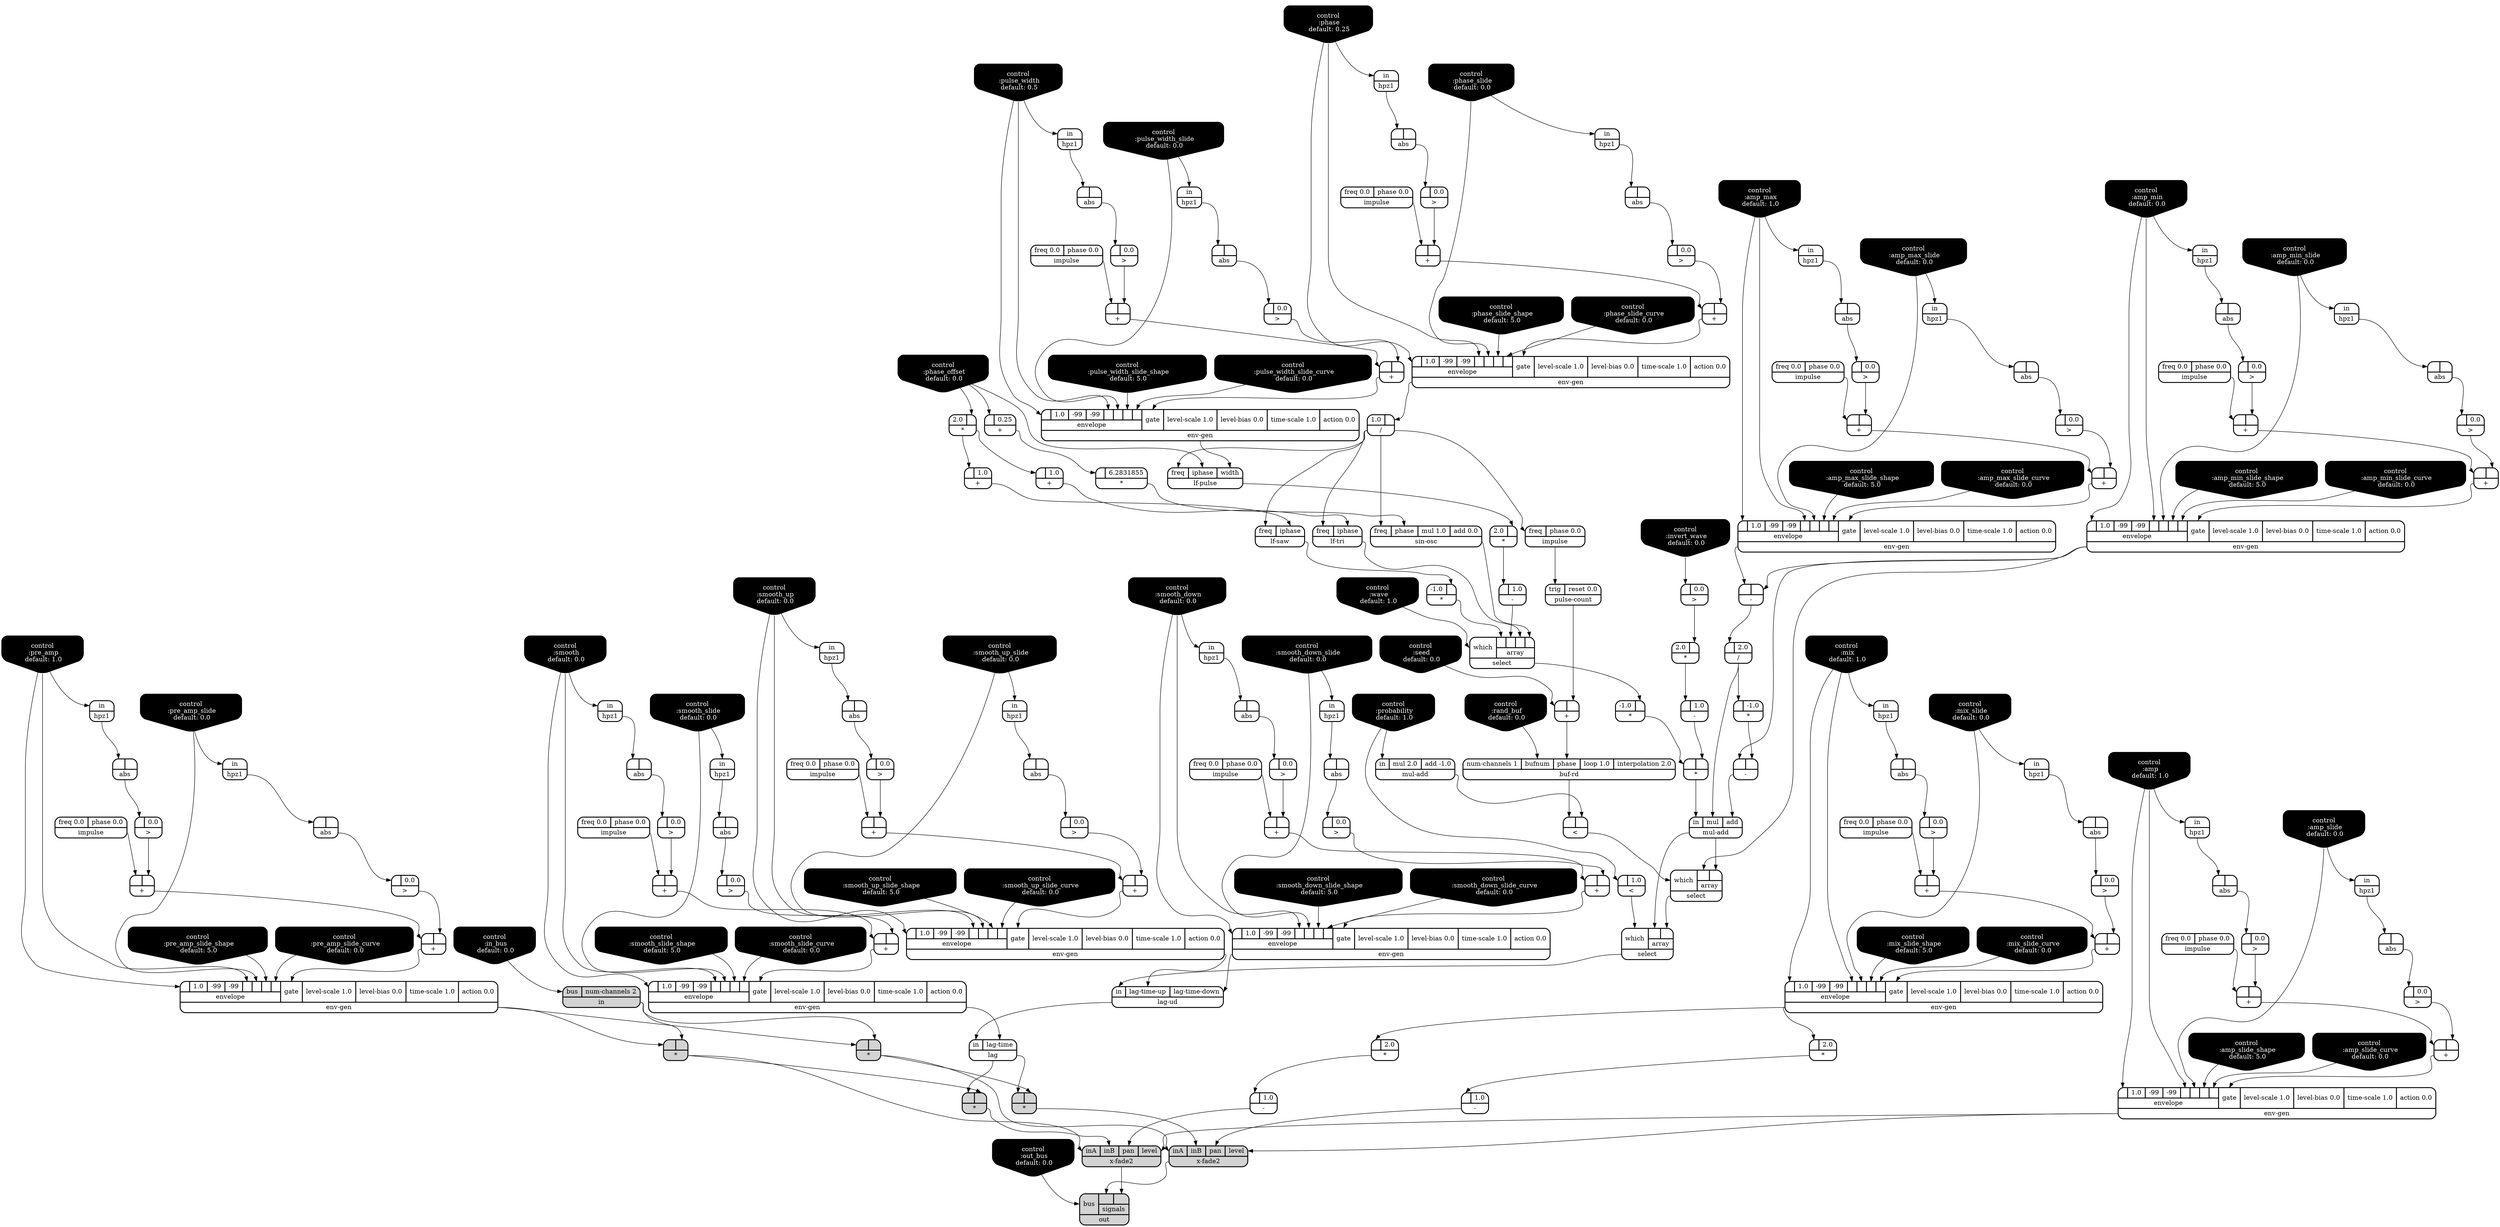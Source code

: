 digraph synthdef {
58 [label = "{{ <a> |<b> 2.0} |<__UG_NAME__>* }" style="bold, rounded" shape=record rankdir=LR];
71 [label = "{{ <a> 2.0|<b> } |<__UG_NAME__>* }" style="bold, rounded" shape=record rankdir=LR];
74 [label = "{{ <a> -1.0|<b> } |<__UG_NAME__>* }" style="bold, rounded" shape=record rankdir=LR];
86 [label = "{{ <a> 2.0|<b> } |<__UG_NAME__>* }" style="bold, rounded" shape=record rankdir=LR];
91 [label = "{{ <a> |<b> 6.2831855} |<__UG_NAME__>* }" style="bold, rounded" shape=record rankdir=LR];
94 [label = "{{ <a> -1.0|<b> } |<__UG_NAME__>* }" style="bold, rounded" shape=record rankdir=LR];
96 [label = "{{ <a> 2.0|<b> } |<__UG_NAME__>* }" style="bold, rounded" shape=record rankdir=LR];
98 [label = "{{ <a> |<b> } |<__UG_NAME__>* }" style="bold, rounded" shape=record rankdir=LR];
121 [label = "{{ <a> |<b> -1.0} |<__UG_NAME__>* }" style="bold, rounded" shape=record rankdir=LR];
138 [label = "{{ <a> |<b> } |<__UG_NAME__>* }" style="filled, bold, rounded"  shape=record rankdir=LR];
177 [label = "{{ <a> |<b> } |<__UG_NAME__>* }" style="filled, bold, rounded"  shape=record rankdir=LR];
189 [label = "{{ <a> |<b> 2.0} |<__UG_NAME__>* }" style="bold, rounded" shape=record rankdir=LR];
191 [label = "{{ <a> |<b> } |<__UG_NAME__>* }" style="filled, bold, rounded"  shape=record rankdir=LR];
192 [label = "{{ <a> |<b> } |<__UG_NAME__>* }" style="filled, bold, rounded"  shape=record rankdir=LR];
52 [label = "{{ <a> |<b> } |<__UG_NAME__>+ }" style="bold, rounded" shape=record rankdir=LR];
56 [label = "{{ <a> |<b> } |<__UG_NAME__>+ }" style="bold, rounded" shape=record rankdir=LR];
64 [label = "{{ <a> |<b> } |<__UG_NAME__>+ }" style="bold, rounded" shape=record rankdir=LR];
68 [label = "{{ <a> |<b> } |<__UG_NAME__>+ }" style="bold, rounded" shape=record rankdir=LR];
72 [label = "{{ <a> |<b> 1.0} |<__UG_NAME__>+ }" style="bold, rounded" shape=record rankdir=LR];
79 [label = "{{ <a> |<b> } |<__UG_NAME__>+ }" style="bold, rounded" shape=record rankdir=LR];
83 [label = "{{ <a> |<b> } |<__UG_NAME__>+ }" style="bold, rounded" shape=record rankdir=LR];
88 [label = "{{ <a> |<b> 1.0} |<__UG_NAME__>+ }" style="bold, rounded" shape=record rankdir=LR];
90 [label = "{{ <a> |<b> 0.25} |<__UG_NAME__>+ }" style="bold, rounded" shape=record rankdir=LR];
103 [label = "{{ <a> |<b> } |<__UG_NAME__>+ }" style="bold, rounded" shape=record rankdir=LR];
107 [label = "{{ <a> |<b> } |<__UG_NAME__>+ }" style="bold, rounded" shape=record rankdir=LR];
113 [label = "{{ <a> |<b> } |<__UG_NAME__>+ }" style="bold, rounded" shape=record rankdir=LR];
117 [label = "{{ <a> |<b> } |<__UG_NAME__>+ }" style="bold, rounded" shape=record rankdir=LR];
131 [label = "{{ <a> |<b> } |<__UG_NAME__>+ }" style="bold, rounded" shape=record rankdir=LR];
135 [label = "{{ <a> |<b> } |<__UG_NAME__>+ }" style="bold, rounded" shape=record rankdir=LR];
142 [label = "{{ <a> |<b> } |<__UG_NAME__>+ }" style="bold, rounded" shape=record rankdir=LR];
152 [label = "{{ <a> |<b> } |<__UG_NAME__>+ }" style="bold, rounded" shape=record rankdir=LR];
156 [label = "{{ <a> |<b> } |<__UG_NAME__>+ }" style="bold, rounded" shape=record rankdir=LR];
162 [label = "{{ <a> |<b> } |<__UG_NAME__>+ }" style="bold, rounded" shape=record rankdir=LR];
166 [label = "{{ <a> |<b> } |<__UG_NAME__>+ }" style="bold, rounded" shape=record rankdir=LR];
170 [label = "{{ <a> |<b> } |<__UG_NAME__>+ }" style="bold, rounded" shape=record rankdir=LR];
174 [label = "{{ <a> |<b> } |<__UG_NAME__>+ }" style="bold, rounded" shape=record rankdir=LR];
182 [label = "{{ <a> |<b> } |<__UG_NAME__>+ }" style="bold, rounded" shape=record rankdir=LR];
186 [label = "{{ <a> |<b> } |<__UG_NAME__>+ }" style="bold, rounded" shape=record rankdir=LR];
59 [label = "{{ <a> |<b> 1.0} |<__UG_NAME__>- }" style="bold, rounded" shape=record rankdir=LR];
87 [label = "{{ <a> |<b> 1.0} |<__UG_NAME__>- }" style="bold, rounded" shape=record rankdir=LR];
97 [label = "{{ <a> |<b> 1.0} |<__UG_NAME__>- }" style="bold, rounded" shape=record rankdir=LR];
119 [label = "{{ <a> |<b> } |<__UG_NAME__>- }" style="bold, rounded" shape=record rankdir=LR];
122 [label = "{{ <a> |<b> } |<__UG_NAME__>- }" style="bold, rounded" shape=record rankdir=LR];
190 [label = "{{ <a> |<b> 1.0} |<__UG_NAME__>- }" style="bold, rounded" shape=record rankdir=LR];
70 [label = "{{ <a> 1.0|<b> } |<__UG_NAME__>/ }" style="bold, rounded" shape=record rankdir=LR];
120 [label = "{{ <a> |<b> 2.0} |<__UG_NAME__>/ }" style="bold, rounded" shape=record rankdir=LR];
139 [label = "{{ <a> |<b> 1.0} |<__UG_NAME__>\< }" style="bold, rounded" shape=record rankdir=LR];
145 [label = "{{ <a> |<b> } |<__UG_NAME__>\< }" style="bold, rounded" shape=record rankdir=LR];
51 [label = "{{ <a> |<b> 0.0} |<__UG_NAME__>\> }" style="bold, rounded" shape=record rankdir=LR];
55 [label = "{{ <a> |<b> 0.0} |<__UG_NAME__>\> }" style="bold, rounded" shape=record rankdir=LR];
63 [label = "{{ <a> |<b> 0.0} |<__UG_NAME__>\> }" style="bold, rounded" shape=record rankdir=LR];
67 [label = "{{ <a> |<b> 0.0} |<__UG_NAME__>\> }" style="bold, rounded" shape=record rankdir=LR];
78 [label = "{{ <a> |<b> 0.0} |<__UG_NAME__>\> }" style="bold, rounded" shape=record rankdir=LR];
82 [label = "{{ <a> |<b> 0.0} |<__UG_NAME__>\> }" style="bold, rounded" shape=record rankdir=LR];
95 [label = "{{ <a> |<b> 0.0} |<__UG_NAME__>\> }" style="bold, rounded" shape=record rankdir=LR];
102 [label = "{{ <a> |<b> 0.0} |<__UG_NAME__>\> }" style="bold, rounded" shape=record rankdir=LR];
106 [label = "{{ <a> |<b> 0.0} |<__UG_NAME__>\> }" style="bold, rounded" shape=record rankdir=LR];
112 [label = "{{ <a> |<b> 0.0} |<__UG_NAME__>\> }" style="bold, rounded" shape=record rankdir=LR];
116 [label = "{{ <a> |<b> 0.0} |<__UG_NAME__>\> }" style="bold, rounded" shape=record rankdir=LR];
126 [label = "{{ <a> |<b> 0.0} |<__UG_NAME__>\> }" style="bold, rounded" shape=record rankdir=LR];
130 [label = "{{ <a> |<b> 0.0} |<__UG_NAME__>\> }" style="bold, rounded" shape=record rankdir=LR];
134 [label = "{{ <a> |<b> 0.0} |<__UG_NAME__>\> }" style="bold, rounded" shape=record rankdir=LR];
151 [label = "{{ <a> |<b> 0.0} |<__UG_NAME__>\> }" style="bold, rounded" shape=record rankdir=LR];
155 [label = "{{ <a> |<b> 0.0} |<__UG_NAME__>\> }" style="bold, rounded" shape=record rankdir=LR];
161 [label = "{{ <a> |<b> 0.0} |<__UG_NAME__>\> }" style="bold, rounded" shape=record rankdir=LR];
165 [label = "{{ <a> |<b> 0.0} |<__UG_NAME__>\> }" style="bold, rounded" shape=record rankdir=LR];
173 [label = "{{ <a> |<b> 0.0} |<__UG_NAME__>\> }" style="bold, rounded" shape=record rankdir=LR];
181 [label = "{{ <a> |<b> 0.0} |<__UG_NAME__>\> }" style="bold, rounded" shape=record rankdir=LR];
185 [label = "{{ <a> |<b> 0.0} |<__UG_NAME__>\> }" style="bold, rounded" shape=record rankdir=LR];
50 [label = "{{ <a> |<b> } |<__UG_NAME__>abs }" style="bold, rounded" shape=record rankdir=LR];
54 [label = "{{ <a> |<b> } |<__UG_NAME__>abs }" style="bold, rounded" shape=record rankdir=LR];
62 [label = "{{ <a> |<b> } |<__UG_NAME__>abs }" style="bold, rounded" shape=record rankdir=LR];
66 [label = "{{ <a> |<b> } |<__UG_NAME__>abs }" style="bold, rounded" shape=record rankdir=LR];
77 [label = "{{ <a> |<b> } |<__UG_NAME__>abs }" style="bold, rounded" shape=record rankdir=LR];
81 [label = "{{ <a> |<b> } |<__UG_NAME__>abs }" style="bold, rounded" shape=record rankdir=LR];
101 [label = "{{ <a> |<b> } |<__UG_NAME__>abs }" style="bold, rounded" shape=record rankdir=LR];
105 [label = "{{ <a> |<b> } |<__UG_NAME__>abs }" style="bold, rounded" shape=record rankdir=LR];
111 [label = "{{ <a> |<b> } |<__UG_NAME__>abs }" style="bold, rounded" shape=record rankdir=LR];
115 [label = "{{ <a> |<b> } |<__UG_NAME__>abs }" style="bold, rounded" shape=record rankdir=LR];
125 [label = "{{ <a> |<b> } |<__UG_NAME__>abs }" style="bold, rounded" shape=record rankdir=LR];
129 [label = "{{ <a> |<b> } |<__UG_NAME__>abs }" style="bold, rounded" shape=record rankdir=LR];
133 [label = "{{ <a> |<b> } |<__UG_NAME__>abs }" style="bold, rounded" shape=record rankdir=LR];
150 [label = "{{ <a> |<b> } |<__UG_NAME__>abs }" style="bold, rounded" shape=record rankdir=LR];
154 [label = "{{ <a> |<b> } |<__UG_NAME__>abs }" style="bold, rounded" shape=record rankdir=LR];
160 [label = "{{ <a> |<b> } |<__UG_NAME__>abs }" style="bold, rounded" shape=record rankdir=LR];
164 [label = "{{ <a> |<b> } |<__UG_NAME__>abs }" style="bold, rounded" shape=record rankdir=LR];
172 [label = "{{ <a> |<b> } |<__UG_NAME__>abs }" style="bold, rounded" shape=record rankdir=LR];
180 [label = "{{ <a> |<b> } |<__UG_NAME__>abs }" style="bold, rounded" shape=record rankdir=LR];
184 [label = "{{ <a> |<b> } |<__UG_NAME__>abs }" style="bold, rounded" shape=record rankdir=LR];
143 [label = "{{ <num____channels> num-channels 1|<bufnum> bufnum|<phase> phase|<loop> loop 1.0|<interpolation> interpolation 2.0} |<__UG_NAME__>buf-rd }" style="bold, rounded" shape=record rankdir=LR];
0 [label = "control
 :amp
 default: 1.0" shape=invhouse style="rounded, filled, bold" fillcolor=black fontcolor=white ]; 
1 [label = "control
 :amp_slide
 default: 0.0" shape=invhouse style="rounded, filled, bold" fillcolor=black fontcolor=white ]; 
2 [label = "control
 :amp_slide_shape
 default: 5.0" shape=invhouse style="rounded, filled, bold" fillcolor=black fontcolor=white ]; 
3 [label = "control
 :amp_slide_curve
 default: 0.0" shape=invhouse style="rounded, filled, bold" fillcolor=black fontcolor=white ]; 
4 [label = "control
 :mix
 default: 1.0" shape=invhouse style="rounded, filled, bold" fillcolor=black fontcolor=white ]; 
5 [label = "control
 :mix_slide
 default: 0.0" shape=invhouse style="rounded, filled, bold" fillcolor=black fontcolor=white ]; 
6 [label = "control
 :mix_slide_shape
 default: 5.0" shape=invhouse style="rounded, filled, bold" fillcolor=black fontcolor=white ]; 
7 [label = "control
 :mix_slide_curve
 default: 0.0" shape=invhouse style="rounded, filled, bold" fillcolor=black fontcolor=white ]; 
8 [label = "control
 :pre_amp
 default: 1.0" shape=invhouse style="rounded, filled, bold" fillcolor=black fontcolor=white ]; 
9 [label = "control
 :pre_amp_slide
 default: 0.0" shape=invhouse style="rounded, filled, bold" fillcolor=black fontcolor=white ]; 
10 [label = "control
 :pre_amp_slide_shape
 default: 5.0" shape=invhouse style="rounded, filled, bold" fillcolor=black fontcolor=white ]; 
11 [label = "control
 :pre_amp_slide_curve
 default: 0.0" shape=invhouse style="rounded, filled, bold" fillcolor=black fontcolor=white ]; 
12 [label = "control
 :phase
 default: 0.25" shape=invhouse style="rounded, filled, bold" fillcolor=black fontcolor=white ]; 
13 [label = "control
 :phase_slide
 default: 0.0" shape=invhouse style="rounded, filled, bold" fillcolor=black fontcolor=white ]; 
14 [label = "control
 :phase_slide_shape
 default: 5.0" shape=invhouse style="rounded, filled, bold" fillcolor=black fontcolor=white ]; 
15 [label = "control
 :phase_slide_curve
 default: 0.0" shape=invhouse style="rounded, filled, bold" fillcolor=black fontcolor=white ]; 
16 [label = "control
 :amp_min
 default: 0.0" shape=invhouse style="rounded, filled, bold" fillcolor=black fontcolor=white ]; 
17 [label = "control
 :amp_min_slide
 default: 0.0" shape=invhouse style="rounded, filled, bold" fillcolor=black fontcolor=white ]; 
18 [label = "control
 :amp_min_slide_shape
 default: 5.0" shape=invhouse style="rounded, filled, bold" fillcolor=black fontcolor=white ]; 
19 [label = "control
 :amp_min_slide_curve
 default: 0.0" shape=invhouse style="rounded, filled, bold" fillcolor=black fontcolor=white ]; 
20 [label = "control
 :amp_max
 default: 1.0" shape=invhouse style="rounded, filled, bold" fillcolor=black fontcolor=white ]; 
21 [label = "control
 :amp_max_slide
 default: 0.0" shape=invhouse style="rounded, filled, bold" fillcolor=black fontcolor=white ]; 
22 [label = "control
 :amp_max_slide_shape
 default: 5.0" shape=invhouse style="rounded, filled, bold" fillcolor=black fontcolor=white ]; 
23 [label = "control
 :amp_max_slide_curve
 default: 0.0" shape=invhouse style="rounded, filled, bold" fillcolor=black fontcolor=white ]; 
24 [label = "control
 :pulse_width
 default: 0.5" shape=invhouse style="rounded, filled, bold" fillcolor=black fontcolor=white ]; 
25 [label = "control
 :pulse_width_slide
 default: 0.0" shape=invhouse style="rounded, filled, bold" fillcolor=black fontcolor=white ]; 
26 [label = "control
 :pulse_width_slide_shape
 default: 5.0" shape=invhouse style="rounded, filled, bold" fillcolor=black fontcolor=white ]; 
27 [label = "control
 :pulse_width_slide_curve
 default: 0.0" shape=invhouse style="rounded, filled, bold" fillcolor=black fontcolor=white ]; 
28 [label = "control
 :smooth
 default: 0.0" shape=invhouse style="rounded, filled, bold" fillcolor=black fontcolor=white ]; 
29 [label = "control
 :smooth_slide
 default: 0.0" shape=invhouse style="rounded, filled, bold" fillcolor=black fontcolor=white ]; 
30 [label = "control
 :smooth_slide_shape
 default: 5.0" shape=invhouse style="rounded, filled, bold" fillcolor=black fontcolor=white ]; 
31 [label = "control
 :smooth_slide_curve
 default: 0.0" shape=invhouse style="rounded, filled, bold" fillcolor=black fontcolor=white ]; 
32 [label = "control
 :smooth_up
 default: 0.0" shape=invhouse style="rounded, filled, bold" fillcolor=black fontcolor=white ]; 
33 [label = "control
 :smooth_up_slide
 default: 0.0" shape=invhouse style="rounded, filled, bold" fillcolor=black fontcolor=white ]; 
34 [label = "control
 :smooth_up_slide_shape
 default: 5.0" shape=invhouse style="rounded, filled, bold" fillcolor=black fontcolor=white ]; 
35 [label = "control
 :smooth_up_slide_curve
 default: 0.0" shape=invhouse style="rounded, filled, bold" fillcolor=black fontcolor=white ]; 
36 [label = "control
 :smooth_down
 default: 0.0" shape=invhouse style="rounded, filled, bold" fillcolor=black fontcolor=white ]; 
37 [label = "control
 :smooth_down_slide
 default: 0.0" shape=invhouse style="rounded, filled, bold" fillcolor=black fontcolor=white ]; 
38 [label = "control
 :smooth_down_slide_shape
 default: 5.0" shape=invhouse style="rounded, filled, bold" fillcolor=black fontcolor=white ]; 
39 [label = "control
 :smooth_down_slide_curve
 default: 0.0" shape=invhouse style="rounded, filled, bold" fillcolor=black fontcolor=white ]; 
40 [label = "control
 :probability
 default: 1.0" shape=invhouse style="rounded, filled, bold" fillcolor=black fontcolor=white ]; 
41 [label = "control
 :phase_offset
 default: 0.0" shape=invhouse style="rounded, filled, bold" fillcolor=black fontcolor=white ]; 
42 [label = "control
 :wave
 default: 1.0" shape=invhouse style="rounded, filled, bold" fillcolor=black fontcolor=white ]; 
43 [label = "control
 :invert_wave
 default: 0.0" shape=invhouse style="rounded, filled, bold" fillcolor=black fontcolor=white ]; 
44 [label = "control
 :seed
 default: 0.0" shape=invhouse style="rounded, filled, bold" fillcolor=black fontcolor=white ]; 
45 [label = "control
 :rand_buf
 default: 0.0" shape=invhouse style="rounded, filled, bold" fillcolor=black fontcolor=white ]; 
46 [label = "control
 :in_bus
 default: 0.0" shape=invhouse style="rounded, filled, bold" fillcolor=black fontcolor=white ]; 
47 [label = "control
 :out_bus
 default: 0.0" shape=invhouse style="rounded, filled, bold" fillcolor=black fontcolor=white ]; 
57 [label = "{{ {{<envelope___control___0>|1.0|-99|-99|<envelope___control___4>|<envelope___control___5>|<envelope___control___6>|<envelope___control___7>}|envelope}|<gate> gate|<level____scale> level-scale 1.0|<level____bias> level-bias 0.0|<time____scale> time-scale 1.0|<action> action 0.0} |<__UG_NAME__>env-gen }" style="bold, rounded" shape=record rankdir=LR];
69 [label = "{{ {{<envelope___control___0>|1.0|-99|-99|<envelope___control___4>|<envelope___control___5>|<envelope___control___6>|<envelope___control___7>}|envelope}|<gate> gate|<level____scale> level-scale 1.0|<level____bias> level-bias 0.0|<time____scale> time-scale 1.0|<action> action 0.0} |<__UG_NAME__>env-gen }" style="bold, rounded" shape=record rankdir=LR];
84 [label = "{{ {{<envelope___control___0>|1.0|-99|-99|<envelope___control___4>|<envelope___control___5>|<envelope___control___6>|<envelope___control___7>}|envelope}|<gate> gate|<level____scale> level-scale 1.0|<level____bias> level-bias 0.0|<time____scale> time-scale 1.0|<action> action 0.0} |<__UG_NAME__>env-gen }" style="bold, rounded" shape=record rankdir=LR];
108 [label = "{{ {{<envelope___control___0>|1.0|-99|-99|<envelope___control___4>|<envelope___control___5>|<envelope___control___6>|<envelope___control___7>}|envelope}|<gate> gate|<level____scale> level-scale 1.0|<level____bias> level-bias 0.0|<time____scale> time-scale 1.0|<action> action 0.0} |<__UG_NAME__>env-gen }" style="bold, rounded" shape=record rankdir=LR];
118 [label = "{{ {{<envelope___control___0>|1.0|-99|-99|<envelope___control___4>|<envelope___control___5>|<envelope___control___6>|<envelope___control___7>}|envelope}|<gate> gate|<level____scale> level-scale 1.0|<level____bias> level-bias 0.0|<time____scale> time-scale 1.0|<action> action 0.0} |<__UG_NAME__>env-gen }" style="bold, rounded" shape=record rankdir=LR];
136 [label = "{{ {{<envelope___control___0>|1.0|-99|-99|<envelope___control___4>|<envelope___control___5>|<envelope___control___6>|<envelope___control___7>}|envelope}|<gate> gate|<level____scale> level-scale 1.0|<level____bias> level-bias 0.0|<time____scale> time-scale 1.0|<action> action 0.0} |<__UG_NAME__>env-gen }" style="bold, rounded" shape=record rankdir=LR];
157 [label = "{{ {{<envelope___control___0>|1.0|-99|-99|<envelope___control___4>|<envelope___control___5>|<envelope___control___6>|<envelope___control___7>}|envelope}|<gate> gate|<level____scale> level-scale 1.0|<level____bias> level-bias 0.0|<time____scale> time-scale 1.0|<action> action 0.0} |<__UG_NAME__>env-gen }" style="bold, rounded" shape=record rankdir=LR];
167 [label = "{{ {{<envelope___control___0>|1.0|-99|-99|<envelope___control___4>|<envelope___control___5>|<envelope___control___6>|<envelope___control___7>}|envelope}|<gate> gate|<level____scale> level-scale 1.0|<level____bias> level-bias 0.0|<time____scale> time-scale 1.0|<action> action 0.0} |<__UG_NAME__>env-gen }" style="bold, rounded" shape=record rankdir=LR];
175 [label = "{{ {{<envelope___control___0>|1.0|-99|-99|<envelope___control___4>|<envelope___control___5>|<envelope___control___6>|<envelope___control___7>}|envelope}|<gate> gate|<level____scale> level-scale 1.0|<level____bias> level-bias 0.0|<time____scale> time-scale 1.0|<action> action 0.0} |<__UG_NAME__>env-gen }" style="bold, rounded" shape=record rankdir=LR];
187 [label = "{{ {{<envelope___control___0>|1.0|-99|-99|<envelope___control___4>|<envelope___control___5>|<envelope___control___6>|<envelope___control___7>}|envelope}|<gate> gate|<level____scale> level-scale 1.0|<level____bias> level-bias 0.0|<time____scale> time-scale 1.0|<action> action 0.0} |<__UG_NAME__>env-gen }" style="bold, rounded" shape=record rankdir=LR];
49 [label = "{{ <in> in} |<__UG_NAME__>hpz1 }" style="bold, rounded" shape=record rankdir=LR];
53 [label = "{{ <in> in} |<__UG_NAME__>hpz1 }" style="bold, rounded" shape=record rankdir=LR];
61 [label = "{{ <in> in} |<__UG_NAME__>hpz1 }" style="bold, rounded" shape=record rankdir=LR];
65 [label = "{{ <in> in} |<__UG_NAME__>hpz1 }" style="bold, rounded" shape=record rankdir=LR];
76 [label = "{{ <in> in} |<__UG_NAME__>hpz1 }" style="bold, rounded" shape=record rankdir=LR];
80 [label = "{{ <in> in} |<__UG_NAME__>hpz1 }" style="bold, rounded" shape=record rankdir=LR];
100 [label = "{{ <in> in} |<__UG_NAME__>hpz1 }" style="bold, rounded" shape=record rankdir=LR];
104 [label = "{{ <in> in} |<__UG_NAME__>hpz1 }" style="bold, rounded" shape=record rankdir=LR];
110 [label = "{{ <in> in} |<__UG_NAME__>hpz1 }" style="bold, rounded" shape=record rankdir=LR];
114 [label = "{{ <in> in} |<__UG_NAME__>hpz1 }" style="bold, rounded" shape=record rankdir=LR];
124 [label = "{{ <in> in} |<__UG_NAME__>hpz1 }" style="bold, rounded" shape=record rankdir=LR];
128 [label = "{{ <in> in} |<__UG_NAME__>hpz1 }" style="bold, rounded" shape=record rankdir=LR];
132 [label = "{{ <in> in} |<__UG_NAME__>hpz1 }" style="bold, rounded" shape=record rankdir=LR];
149 [label = "{{ <in> in} |<__UG_NAME__>hpz1 }" style="bold, rounded" shape=record rankdir=LR];
153 [label = "{{ <in> in} |<__UG_NAME__>hpz1 }" style="bold, rounded" shape=record rankdir=LR];
159 [label = "{{ <in> in} |<__UG_NAME__>hpz1 }" style="bold, rounded" shape=record rankdir=LR];
163 [label = "{{ <in> in} |<__UG_NAME__>hpz1 }" style="bold, rounded" shape=record rankdir=LR];
171 [label = "{{ <in> in} |<__UG_NAME__>hpz1 }" style="bold, rounded" shape=record rankdir=LR];
179 [label = "{{ <in> in} |<__UG_NAME__>hpz1 }" style="bold, rounded" shape=record rankdir=LR];
183 [label = "{{ <in> in} |<__UG_NAME__>hpz1 }" style="bold, rounded" shape=record rankdir=LR];
48 [label = "{{ <freq> freq 0.0|<phase> phase 0.0} |<__UG_NAME__>impulse }" style="bold, rounded" shape=record rankdir=LR];
60 [label = "{{ <freq> freq 0.0|<phase> phase 0.0} |<__UG_NAME__>impulse }" style="bold, rounded" shape=record rankdir=LR];
75 [label = "{{ <freq> freq 0.0|<phase> phase 0.0} |<__UG_NAME__>impulse }" style="bold, rounded" shape=record rankdir=LR];
99 [label = "{{ <freq> freq 0.0|<phase> phase 0.0} |<__UG_NAME__>impulse }" style="bold, rounded" shape=record rankdir=LR];
109 [label = "{{ <freq> freq 0.0|<phase> phase 0.0} |<__UG_NAME__>impulse }" style="bold, rounded" shape=record rankdir=LR];
127 [label = "{{ <freq> freq 0.0|<phase> phase 0.0} |<__UG_NAME__>impulse }" style="bold, rounded" shape=record rankdir=LR];
140 [label = "{{ <freq> freq|<phase> phase 0.0} |<__UG_NAME__>impulse }" style="bold, rounded" shape=record rankdir=LR];
148 [label = "{{ <freq> freq 0.0|<phase> phase 0.0} |<__UG_NAME__>impulse }" style="bold, rounded" shape=record rankdir=LR];
158 [label = "{{ <freq> freq 0.0|<phase> phase 0.0} |<__UG_NAME__>impulse }" style="bold, rounded" shape=record rankdir=LR];
169 [label = "{{ <freq> freq 0.0|<phase> phase 0.0} |<__UG_NAME__>impulse }" style="bold, rounded" shape=record rankdir=LR];
178 [label = "{{ <freq> freq 0.0|<phase> phase 0.0} |<__UG_NAME__>impulse }" style="bold, rounded" shape=record rankdir=LR];
137 [label = "{{ <bus> bus|<num____channels> num-channels 2} |<__UG_NAME__>in }" style="filled, bold, rounded"  shape=record rankdir=LR];
176 [label = "{{ <in> in|<lag____time> lag-time} |<__UG_NAME__>lag }" style="bold, rounded" shape=record rankdir=LR];
168 [label = "{{ <in> in|<lag____time____up> lag-time-up|<lag____time____down> lag-time-down} |<__UG_NAME__>lag-ud }" style="bold, rounded" shape=record rankdir=LR];
85 [label = "{{ <freq> freq|<iphase> iphase|<width> width} |<__UG_NAME__>lf-pulse }" style="bold, rounded" shape=record rankdir=LR];
73 [label = "{{ <freq> freq|<iphase> iphase} |<__UG_NAME__>lf-saw }" style="bold, rounded" shape=record rankdir=LR];
89 [label = "{{ <freq> freq|<iphase> iphase} |<__UG_NAME__>lf-tri }" style="bold, rounded" shape=record rankdir=LR];
123 [label = "{{ <in> in|<mul> mul|<add> add} |<__UG_NAME__>mul-add }" style="bold, rounded" shape=record rankdir=LR];
144 [label = "{{ <in> in|<mul> mul 2.0|<add> add -1.0} |<__UG_NAME__>mul-add }" style="bold, rounded" shape=record rankdir=LR];
194 [label = "{{ <bus> bus|{{<signals___x____fade2___0>|<signals___x____fade2___1>}|signals}} |<__UG_NAME__>out }" style="filled, bold, rounded"  shape=record rankdir=LR];
141 [label = "{{ <trig> trig|<reset> reset 0.0} |<__UG_NAME__>pulse-count }" style="bold, rounded" shape=record rankdir=LR];
93 [label = "{{ <which> which|{{<array___binary____op____u____gen___0>|<array___binary____op____u____gen___1>|<array___lf____tri___2>|<array___sin____osc___3>}|array}} |<__UG_NAME__>select }" style="bold, rounded" shape=record rankdir=LR];
146 [label = "{{ <which> which|{{<array___env____gen___0>|<array___mul____add___1>}|array}} |<__UG_NAME__>select }" style="bold, rounded" shape=record rankdir=LR];
147 [label = "{{ <which> which|{{<array___mul____add___0>|<array___select___1>}|array}} |<__UG_NAME__>select }" style="bold, rounded" shape=record rankdir=LR];
92 [label = "{{ <freq> freq|<phase> phase|<mul> mul 1.0|<add> add 0.0} |<__UG_NAME__>sin-osc }" style="bold, rounded" shape=record rankdir=LR];
188 [label = "{{ <ina> inA|<inb> inB|<pan> pan|<level> level} |<__UG_NAME__>x-fade2 }" style="filled, bold, rounded"  shape=record rankdir=LR];
193 [label = "{{ <ina> inA|<inb> inB|<pan> pan|<level> level} |<__UG_NAME__>x-fade2 }" style="filled, bold, rounded"  shape=record rankdir=LR];

57:__UG_NAME__ -> 58:a ;
41:__UG_NAME__ -> 71:b ;
73:__UG_NAME__ -> 74:b ;
85:__UG_NAME__ -> 86:b ;
90:__UG_NAME__ -> 91:a ;
93:__UG_NAME__ -> 94:b ;
95:__UG_NAME__ -> 96:b ;
97:__UG_NAME__ -> 98:b ;
94:__UG_NAME__ -> 98:a ;
120:__UG_NAME__ -> 121:a ;
137:__UG_NAME__ -> 138:b ;
136:__UG_NAME__ -> 138:a ;
138:__UG_NAME__ -> 177:b ;
176:__UG_NAME__ -> 177:a ;
57:__UG_NAME__ -> 189:a ;
137:__UG_NAME__ -> 191:b ;
136:__UG_NAME__ -> 191:a ;
191:__UG_NAME__ -> 192:b ;
176:__UG_NAME__ -> 192:a ;
51:__UG_NAME__ -> 52:b ;
48:__UG_NAME__ -> 52:a ;
55:__UG_NAME__ -> 56:b ;
52:__UG_NAME__ -> 56:a ;
63:__UG_NAME__ -> 64:b ;
60:__UG_NAME__ -> 64:a ;
67:__UG_NAME__ -> 68:b ;
64:__UG_NAME__ -> 68:a ;
71:__UG_NAME__ -> 72:a ;
78:__UG_NAME__ -> 79:b ;
75:__UG_NAME__ -> 79:a ;
82:__UG_NAME__ -> 83:b ;
79:__UG_NAME__ -> 83:a ;
71:__UG_NAME__ -> 88:a ;
41:__UG_NAME__ -> 90:a ;
102:__UG_NAME__ -> 103:b ;
99:__UG_NAME__ -> 103:a ;
106:__UG_NAME__ -> 107:b ;
103:__UG_NAME__ -> 107:a ;
112:__UG_NAME__ -> 113:b ;
109:__UG_NAME__ -> 113:a ;
116:__UG_NAME__ -> 117:b ;
113:__UG_NAME__ -> 117:a ;
130:__UG_NAME__ -> 131:b ;
127:__UG_NAME__ -> 131:a ;
134:__UG_NAME__ -> 135:b ;
131:__UG_NAME__ -> 135:a ;
141:__UG_NAME__ -> 142:b ;
44:__UG_NAME__ -> 142:a ;
151:__UG_NAME__ -> 152:b ;
148:__UG_NAME__ -> 152:a ;
155:__UG_NAME__ -> 156:b ;
152:__UG_NAME__ -> 156:a ;
161:__UG_NAME__ -> 162:b ;
158:__UG_NAME__ -> 162:a ;
165:__UG_NAME__ -> 166:b ;
162:__UG_NAME__ -> 166:a ;
126:__UG_NAME__ -> 170:b ;
169:__UG_NAME__ -> 170:a ;
173:__UG_NAME__ -> 174:b ;
170:__UG_NAME__ -> 174:a ;
181:__UG_NAME__ -> 182:b ;
178:__UG_NAME__ -> 182:a ;
185:__UG_NAME__ -> 186:b ;
182:__UG_NAME__ -> 186:a ;
58:__UG_NAME__ -> 59:a ;
86:__UG_NAME__ -> 87:a ;
96:__UG_NAME__ -> 97:a ;
118:__UG_NAME__ -> 119:b ;
108:__UG_NAME__ -> 119:a ;
121:__UG_NAME__ -> 122:b ;
118:__UG_NAME__ -> 122:a ;
189:__UG_NAME__ -> 190:a ;
69:__UG_NAME__ -> 70:b ;
119:__UG_NAME__ -> 120:a ;
40:__UG_NAME__ -> 139:a ;
144:__UG_NAME__ -> 145:b ;
143:__UG_NAME__ -> 145:a ;
50:__UG_NAME__ -> 51:a ;
54:__UG_NAME__ -> 55:a ;
62:__UG_NAME__ -> 63:a ;
66:__UG_NAME__ -> 67:a ;
77:__UG_NAME__ -> 78:a ;
81:__UG_NAME__ -> 82:a ;
43:__UG_NAME__ -> 95:a ;
101:__UG_NAME__ -> 102:a ;
105:__UG_NAME__ -> 106:a ;
111:__UG_NAME__ -> 112:a ;
115:__UG_NAME__ -> 116:a ;
125:__UG_NAME__ -> 126:a ;
129:__UG_NAME__ -> 130:a ;
133:__UG_NAME__ -> 134:a ;
150:__UG_NAME__ -> 151:a ;
154:__UG_NAME__ -> 155:a ;
160:__UG_NAME__ -> 161:a ;
164:__UG_NAME__ -> 165:a ;
172:__UG_NAME__ -> 173:a ;
180:__UG_NAME__ -> 181:a ;
184:__UG_NAME__ -> 185:a ;
49:__UG_NAME__ -> 50:a ;
53:__UG_NAME__ -> 54:a ;
61:__UG_NAME__ -> 62:a ;
65:__UG_NAME__ -> 66:a ;
76:__UG_NAME__ -> 77:a ;
80:__UG_NAME__ -> 81:a ;
100:__UG_NAME__ -> 101:a ;
104:__UG_NAME__ -> 105:a ;
110:__UG_NAME__ -> 111:a ;
114:__UG_NAME__ -> 115:a ;
124:__UG_NAME__ -> 125:a ;
128:__UG_NAME__ -> 129:a ;
132:__UG_NAME__ -> 133:a ;
149:__UG_NAME__ -> 150:a ;
153:__UG_NAME__ -> 154:a ;
159:__UG_NAME__ -> 160:a ;
163:__UG_NAME__ -> 164:a ;
171:__UG_NAME__ -> 172:a ;
179:__UG_NAME__ -> 180:a ;
183:__UG_NAME__ -> 184:a ;
142:__UG_NAME__ -> 143:phase ;
45:__UG_NAME__ -> 143:bufnum ;
56:__UG_NAME__ -> 57:gate ;
4:__UG_NAME__ -> 57:envelope___control___0 ;
4:__UG_NAME__ -> 57:envelope___control___4 ;
5:__UG_NAME__ -> 57:envelope___control___5 ;
6:__UG_NAME__ -> 57:envelope___control___6 ;
7:__UG_NAME__ -> 57:envelope___control___7 ;
68:__UG_NAME__ -> 69:gate ;
12:__UG_NAME__ -> 69:envelope___control___0 ;
12:__UG_NAME__ -> 69:envelope___control___4 ;
13:__UG_NAME__ -> 69:envelope___control___5 ;
14:__UG_NAME__ -> 69:envelope___control___6 ;
15:__UG_NAME__ -> 69:envelope___control___7 ;
83:__UG_NAME__ -> 84:gate ;
24:__UG_NAME__ -> 84:envelope___control___0 ;
24:__UG_NAME__ -> 84:envelope___control___4 ;
25:__UG_NAME__ -> 84:envelope___control___5 ;
26:__UG_NAME__ -> 84:envelope___control___6 ;
27:__UG_NAME__ -> 84:envelope___control___7 ;
107:__UG_NAME__ -> 108:gate ;
20:__UG_NAME__ -> 108:envelope___control___0 ;
20:__UG_NAME__ -> 108:envelope___control___4 ;
21:__UG_NAME__ -> 108:envelope___control___5 ;
22:__UG_NAME__ -> 108:envelope___control___6 ;
23:__UG_NAME__ -> 108:envelope___control___7 ;
117:__UG_NAME__ -> 118:gate ;
16:__UG_NAME__ -> 118:envelope___control___0 ;
16:__UG_NAME__ -> 118:envelope___control___4 ;
17:__UG_NAME__ -> 118:envelope___control___5 ;
18:__UG_NAME__ -> 118:envelope___control___6 ;
19:__UG_NAME__ -> 118:envelope___control___7 ;
135:__UG_NAME__ -> 136:gate ;
8:__UG_NAME__ -> 136:envelope___control___0 ;
8:__UG_NAME__ -> 136:envelope___control___4 ;
9:__UG_NAME__ -> 136:envelope___control___5 ;
10:__UG_NAME__ -> 136:envelope___control___6 ;
11:__UG_NAME__ -> 136:envelope___control___7 ;
156:__UG_NAME__ -> 157:gate ;
32:__UG_NAME__ -> 157:envelope___control___0 ;
32:__UG_NAME__ -> 157:envelope___control___4 ;
33:__UG_NAME__ -> 157:envelope___control___5 ;
34:__UG_NAME__ -> 157:envelope___control___6 ;
35:__UG_NAME__ -> 157:envelope___control___7 ;
166:__UG_NAME__ -> 167:gate ;
36:__UG_NAME__ -> 167:envelope___control___0 ;
36:__UG_NAME__ -> 167:envelope___control___4 ;
37:__UG_NAME__ -> 167:envelope___control___5 ;
38:__UG_NAME__ -> 167:envelope___control___6 ;
39:__UG_NAME__ -> 167:envelope___control___7 ;
174:__UG_NAME__ -> 175:gate ;
28:__UG_NAME__ -> 175:envelope___control___0 ;
28:__UG_NAME__ -> 175:envelope___control___4 ;
29:__UG_NAME__ -> 175:envelope___control___5 ;
30:__UG_NAME__ -> 175:envelope___control___6 ;
31:__UG_NAME__ -> 175:envelope___control___7 ;
186:__UG_NAME__ -> 187:gate ;
0:__UG_NAME__ -> 187:envelope___control___0 ;
0:__UG_NAME__ -> 187:envelope___control___4 ;
1:__UG_NAME__ -> 187:envelope___control___5 ;
2:__UG_NAME__ -> 187:envelope___control___6 ;
3:__UG_NAME__ -> 187:envelope___control___7 ;
4:__UG_NAME__ -> 49:in ;
5:__UG_NAME__ -> 53:in ;
12:__UG_NAME__ -> 61:in ;
13:__UG_NAME__ -> 65:in ;
24:__UG_NAME__ -> 76:in ;
25:__UG_NAME__ -> 80:in ;
20:__UG_NAME__ -> 100:in ;
21:__UG_NAME__ -> 104:in ;
16:__UG_NAME__ -> 110:in ;
17:__UG_NAME__ -> 114:in ;
28:__UG_NAME__ -> 124:in ;
8:__UG_NAME__ -> 128:in ;
9:__UG_NAME__ -> 132:in ;
32:__UG_NAME__ -> 149:in ;
33:__UG_NAME__ -> 153:in ;
36:__UG_NAME__ -> 159:in ;
37:__UG_NAME__ -> 163:in ;
29:__UG_NAME__ -> 171:in ;
0:__UG_NAME__ -> 179:in ;
1:__UG_NAME__ -> 183:in ;
70:__UG_NAME__ -> 140:freq ;
46:__UG_NAME__ -> 137:bus ;
175:__UG_NAME__ -> 176:lag____time ;
168:__UG_NAME__ -> 176:in ;
167:__UG_NAME__ -> 168:lag____time____down ;
157:__UG_NAME__ -> 168:lag____time____up ;
147:__UG_NAME__ -> 168:in ;
84:__UG_NAME__ -> 85:width ;
41:__UG_NAME__ -> 85:iphase ;
70:__UG_NAME__ -> 85:freq ;
72:__UG_NAME__ -> 73:iphase ;
70:__UG_NAME__ -> 73:freq ;
88:__UG_NAME__ -> 89:iphase ;
70:__UG_NAME__ -> 89:freq ;
122:__UG_NAME__ -> 123:add ;
120:__UG_NAME__ -> 123:mul ;
98:__UG_NAME__ -> 123:in ;
40:__UG_NAME__ -> 144:in ;
193:__UG_NAME__ -> 194:signals___x____fade2___0 ;
188:__UG_NAME__ -> 194:signals___x____fade2___1 ;
47:__UG_NAME__ -> 194:bus ;
140:__UG_NAME__ -> 141:trig ;
74:__UG_NAME__ -> 93:array___binary____op____u____gen___0 ;
87:__UG_NAME__ -> 93:array___binary____op____u____gen___1 ;
89:__UG_NAME__ -> 93:array___lf____tri___2 ;
92:__UG_NAME__ -> 93:array___sin____osc___3 ;
42:__UG_NAME__ -> 93:which ;
118:__UG_NAME__ -> 146:array___env____gen___0 ;
123:__UG_NAME__ -> 146:array___mul____add___1 ;
145:__UG_NAME__ -> 146:which ;
123:__UG_NAME__ -> 147:array___mul____add___0 ;
146:__UG_NAME__ -> 147:array___select___1 ;
139:__UG_NAME__ -> 147:which ;
91:__UG_NAME__ -> 92:phase ;
70:__UG_NAME__ -> 92:freq ;
187:__UG_NAME__ -> 188:level ;
59:__UG_NAME__ -> 188:pan ;
177:__UG_NAME__ -> 188:inb ;
138:__UG_NAME__ -> 188:ina ;
187:__UG_NAME__ -> 193:level ;
190:__UG_NAME__ -> 193:pan ;
192:__UG_NAME__ -> 193:inb ;
191:__UG_NAME__ -> 193:ina ;

}